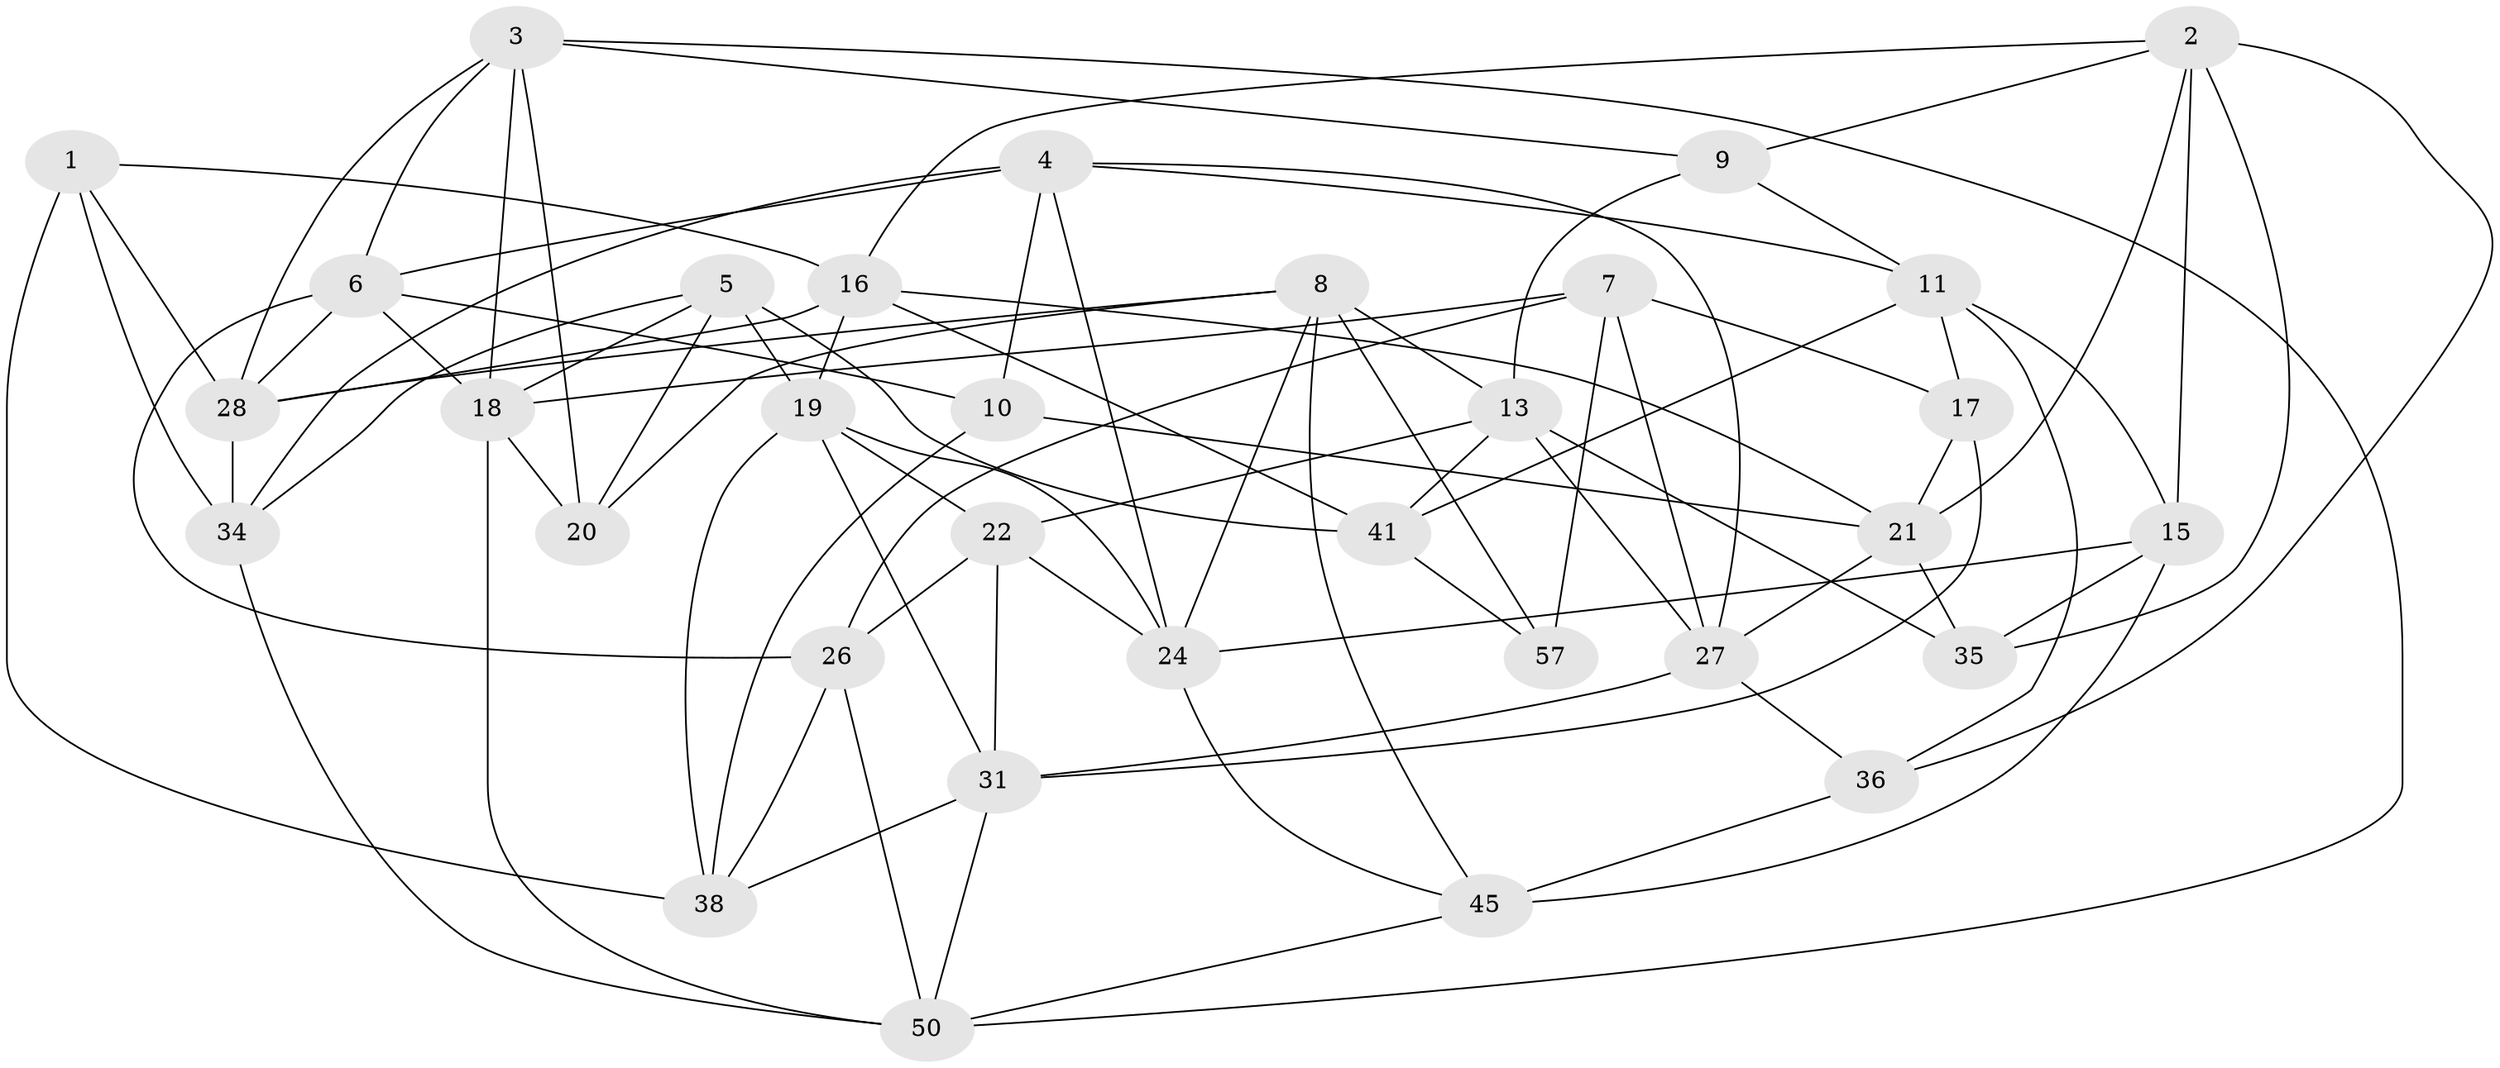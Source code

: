 // Generated by graph-tools (version 1.1) at 2025/24/03/03/25 07:24:22]
// undirected, 33 vertices, 86 edges
graph export_dot {
graph [start="1"]
  node [color=gray90,style=filled];
  1 [super="+53"];
  2 [super="+32"];
  3 [super="+14"];
  4 [super="+58"];
  5 [super="+30"];
  6 [super="+23"];
  7 [super="+12"];
  8 [super="+33"];
  9;
  10;
  11 [super="+54"];
  13 [super="+40"];
  15 [super="+52"];
  16 [super="+37"];
  17;
  18 [super="+56"];
  19 [super="+51"];
  20;
  21 [super="+39"];
  22 [super="+25"];
  24 [super="+44"];
  26 [super="+43"];
  27 [super="+29"];
  28 [super="+48"];
  31 [super="+47"];
  34 [super="+59"];
  35;
  36;
  38 [super="+49"];
  41 [super="+42"];
  45 [super="+46"];
  50 [super="+55"];
  57;
  1 -- 28;
  1 -- 38 [weight=2];
  1 -- 16;
  1 -- 34 [weight=2];
  2 -- 35;
  2 -- 36;
  2 -- 21;
  2 -- 16;
  2 -- 9;
  2 -- 15;
  3 -- 20;
  3 -- 9;
  3 -- 28;
  3 -- 18;
  3 -- 50;
  3 -- 6;
  4 -- 24;
  4 -- 11;
  4 -- 10;
  4 -- 34;
  4 -- 6;
  4 -- 27;
  5 -- 20;
  5 -- 18;
  5 -- 41 [weight=2];
  5 -- 34;
  5 -- 19;
  6 -- 18;
  6 -- 28;
  6 -- 10;
  6 -- 26;
  7 -- 17;
  7 -- 57 [weight=2];
  7 -- 26;
  7 -- 18;
  7 -- 27;
  8 -- 28;
  8 -- 57;
  8 -- 20;
  8 -- 24;
  8 -- 13;
  8 -- 45;
  9 -- 11;
  9 -- 13;
  10 -- 38;
  10 -- 21;
  11 -- 17;
  11 -- 36;
  11 -- 15;
  11 -- 41;
  13 -- 22;
  13 -- 41;
  13 -- 27;
  13 -- 35;
  15 -- 24;
  15 -- 35;
  15 -- 45 [weight=2];
  16 -- 28;
  16 -- 21;
  16 -- 19;
  16 -- 41;
  17 -- 21;
  17 -- 31;
  18 -- 20;
  18 -- 50;
  19 -- 31;
  19 -- 24;
  19 -- 22;
  19 -- 38;
  21 -- 27;
  21 -- 35;
  22 -- 24;
  22 -- 26 [weight=2];
  22 -- 31;
  24 -- 45;
  26 -- 50;
  26 -- 38;
  27 -- 31;
  27 -- 36;
  28 -- 34;
  31 -- 50;
  31 -- 38;
  34 -- 50;
  36 -- 45;
  41 -- 57;
  45 -- 50;
}
